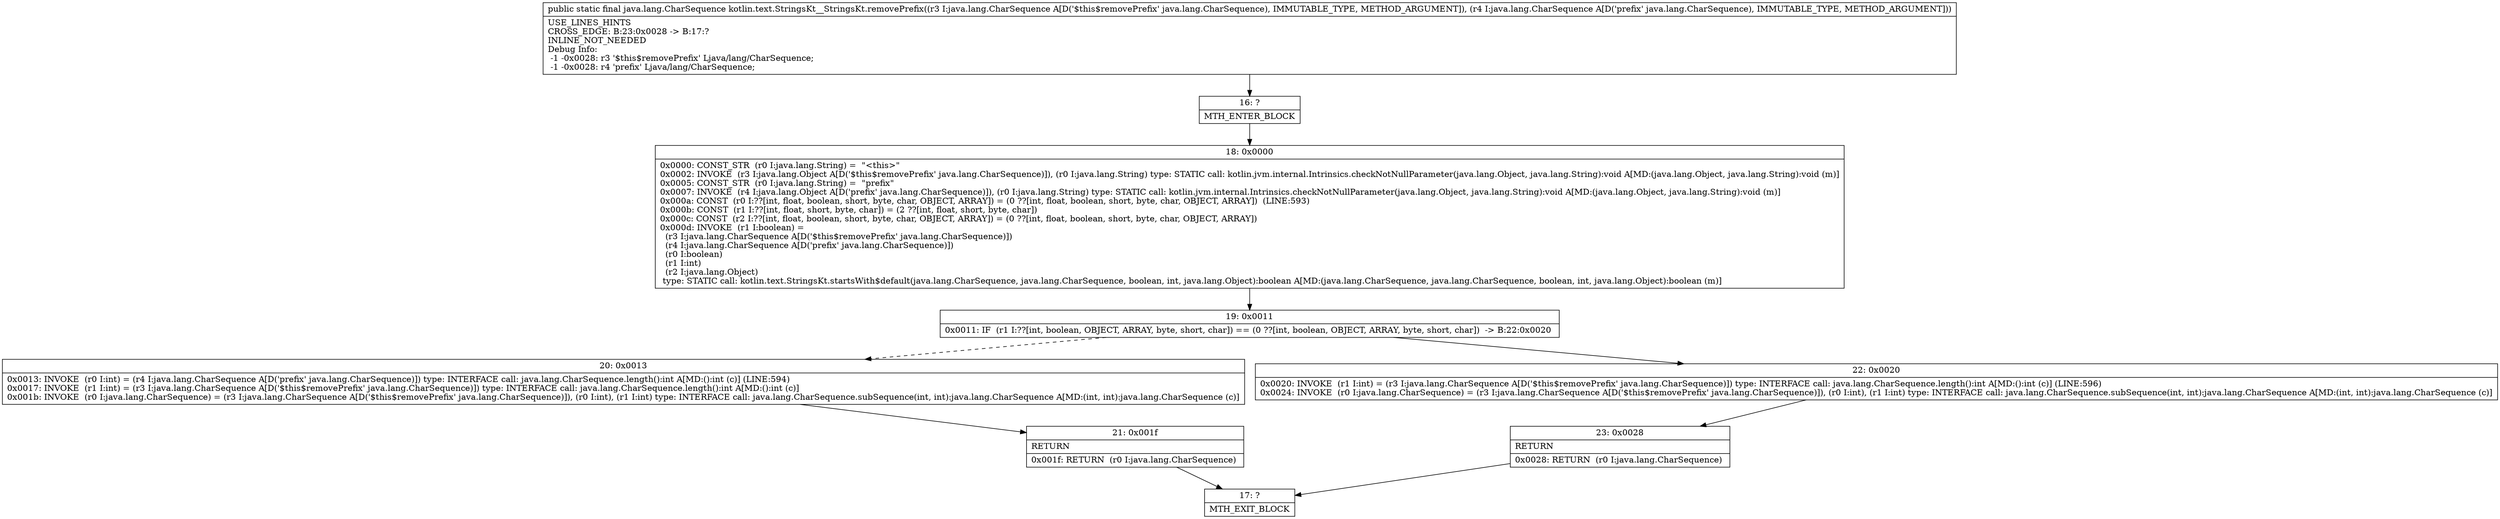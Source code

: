 digraph "CFG forkotlin.text.StringsKt__StringsKt.removePrefix(Ljava\/lang\/CharSequence;Ljava\/lang\/CharSequence;)Ljava\/lang\/CharSequence;" {
Node_16 [shape=record,label="{16\:\ ?|MTH_ENTER_BLOCK\l}"];
Node_18 [shape=record,label="{18\:\ 0x0000|0x0000: CONST_STR  (r0 I:java.lang.String) =  \"\<this\>\" \l0x0002: INVOKE  (r3 I:java.lang.Object A[D('$this$removePrefix' java.lang.CharSequence)]), (r0 I:java.lang.String) type: STATIC call: kotlin.jvm.internal.Intrinsics.checkNotNullParameter(java.lang.Object, java.lang.String):void A[MD:(java.lang.Object, java.lang.String):void (m)]\l0x0005: CONST_STR  (r0 I:java.lang.String) =  \"prefix\" \l0x0007: INVOKE  (r4 I:java.lang.Object A[D('prefix' java.lang.CharSequence)]), (r0 I:java.lang.String) type: STATIC call: kotlin.jvm.internal.Intrinsics.checkNotNullParameter(java.lang.Object, java.lang.String):void A[MD:(java.lang.Object, java.lang.String):void (m)]\l0x000a: CONST  (r0 I:??[int, float, boolean, short, byte, char, OBJECT, ARRAY]) = (0 ??[int, float, boolean, short, byte, char, OBJECT, ARRAY])  (LINE:593)\l0x000b: CONST  (r1 I:??[int, float, short, byte, char]) = (2 ??[int, float, short, byte, char]) \l0x000c: CONST  (r2 I:??[int, float, boolean, short, byte, char, OBJECT, ARRAY]) = (0 ??[int, float, boolean, short, byte, char, OBJECT, ARRAY]) \l0x000d: INVOKE  (r1 I:boolean) = \l  (r3 I:java.lang.CharSequence A[D('$this$removePrefix' java.lang.CharSequence)])\l  (r4 I:java.lang.CharSequence A[D('prefix' java.lang.CharSequence)])\l  (r0 I:boolean)\l  (r1 I:int)\l  (r2 I:java.lang.Object)\l type: STATIC call: kotlin.text.StringsKt.startsWith$default(java.lang.CharSequence, java.lang.CharSequence, boolean, int, java.lang.Object):boolean A[MD:(java.lang.CharSequence, java.lang.CharSequence, boolean, int, java.lang.Object):boolean (m)]\l}"];
Node_19 [shape=record,label="{19\:\ 0x0011|0x0011: IF  (r1 I:??[int, boolean, OBJECT, ARRAY, byte, short, char]) == (0 ??[int, boolean, OBJECT, ARRAY, byte, short, char])  \-\> B:22:0x0020 \l}"];
Node_20 [shape=record,label="{20\:\ 0x0013|0x0013: INVOKE  (r0 I:int) = (r4 I:java.lang.CharSequence A[D('prefix' java.lang.CharSequence)]) type: INTERFACE call: java.lang.CharSequence.length():int A[MD:():int (c)] (LINE:594)\l0x0017: INVOKE  (r1 I:int) = (r3 I:java.lang.CharSequence A[D('$this$removePrefix' java.lang.CharSequence)]) type: INTERFACE call: java.lang.CharSequence.length():int A[MD:():int (c)]\l0x001b: INVOKE  (r0 I:java.lang.CharSequence) = (r3 I:java.lang.CharSequence A[D('$this$removePrefix' java.lang.CharSequence)]), (r0 I:int), (r1 I:int) type: INTERFACE call: java.lang.CharSequence.subSequence(int, int):java.lang.CharSequence A[MD:(int, int):java.lang.CharSequence (c)]\l}"];
Node_21 [shape=record,label="{21\:\ 0x001f|RETURN\l|0x001f: RETURN  (r0 I:java.lang.CharSequence) \l}"];
Node_17 [shape=record,label="{17\:\ ?|MTH_EXIT_BLOCK\l}"];
Node_22 [shape=record,label="{22\:\ 0x0020|0x0020: INVOKE  (r1 I:int) = (r3 I:java.lang.CharSequence A[D('$this$removePrefix' java.lang.CharSequence)]) type: INTERFACE call: java.lang.CharSequence.length():int A[MD:():int (c)] (LINE:596)\l0x0024: INVOKE  (r0 I:java.lang.CharSequence) = (r3 I:java.lang.CharSequence A[D('$this$removePrefix' java.lang.CharSequence)]), (r0 I:int), (r1 I:int) type: INTERFACE call: java.lang.CharSequence.subSequence(int, int):java.lang.CharSequence A[MD:(int, int):java.lang.CharSequence (c)]\l}"];
Node_23 [shape=record,label="{23\:\ 0x0028|RETURN\l|0x0028: RETURN  (r0 I:java.lang.CharSequence) \l}"];
MethodNode[shape=record,label="{public static final java.lang.CharSequence kotlin.text.StringsKt__StringsKt.removePrefix((r3 I:java.lang.CharSequence A[D('$this$removePrefix' java.lang.CharSequence), IMMUTABLE_TYPE, METHOD_ARGUMENT]), (r4 I:java.lang.CharSequence A[D('prefix' java.lang.CharSequence), IMMUTABLE_TYPE, METHOD_ARGUMENT]))  | USE_LINES_HINTS\lCROSS_EDGE: B:23:0x0028 \-\> B:17:?\lINLINE_NOT_NEEDED\lDebug Info:\l  \-1 \-0x0028: r3 '$this$removePrefix' Ljava\/lang\/CharSequence;\l  \-1 \-0x0028: r4 'prefix' Ljava\/lang\/CharSequence;\l}"];
MethodNode -> Node_16;Node_16 -> Node_18;
Node_18 -> Node_19;
Node_19 -> Node_20[style=dashed];
Node_19 -> Node_22;
Node_20 -> Node_21;
Node_21 -> Node_17;
Node_22 -> Node_23;
Node_23 -> Node_17;
}

